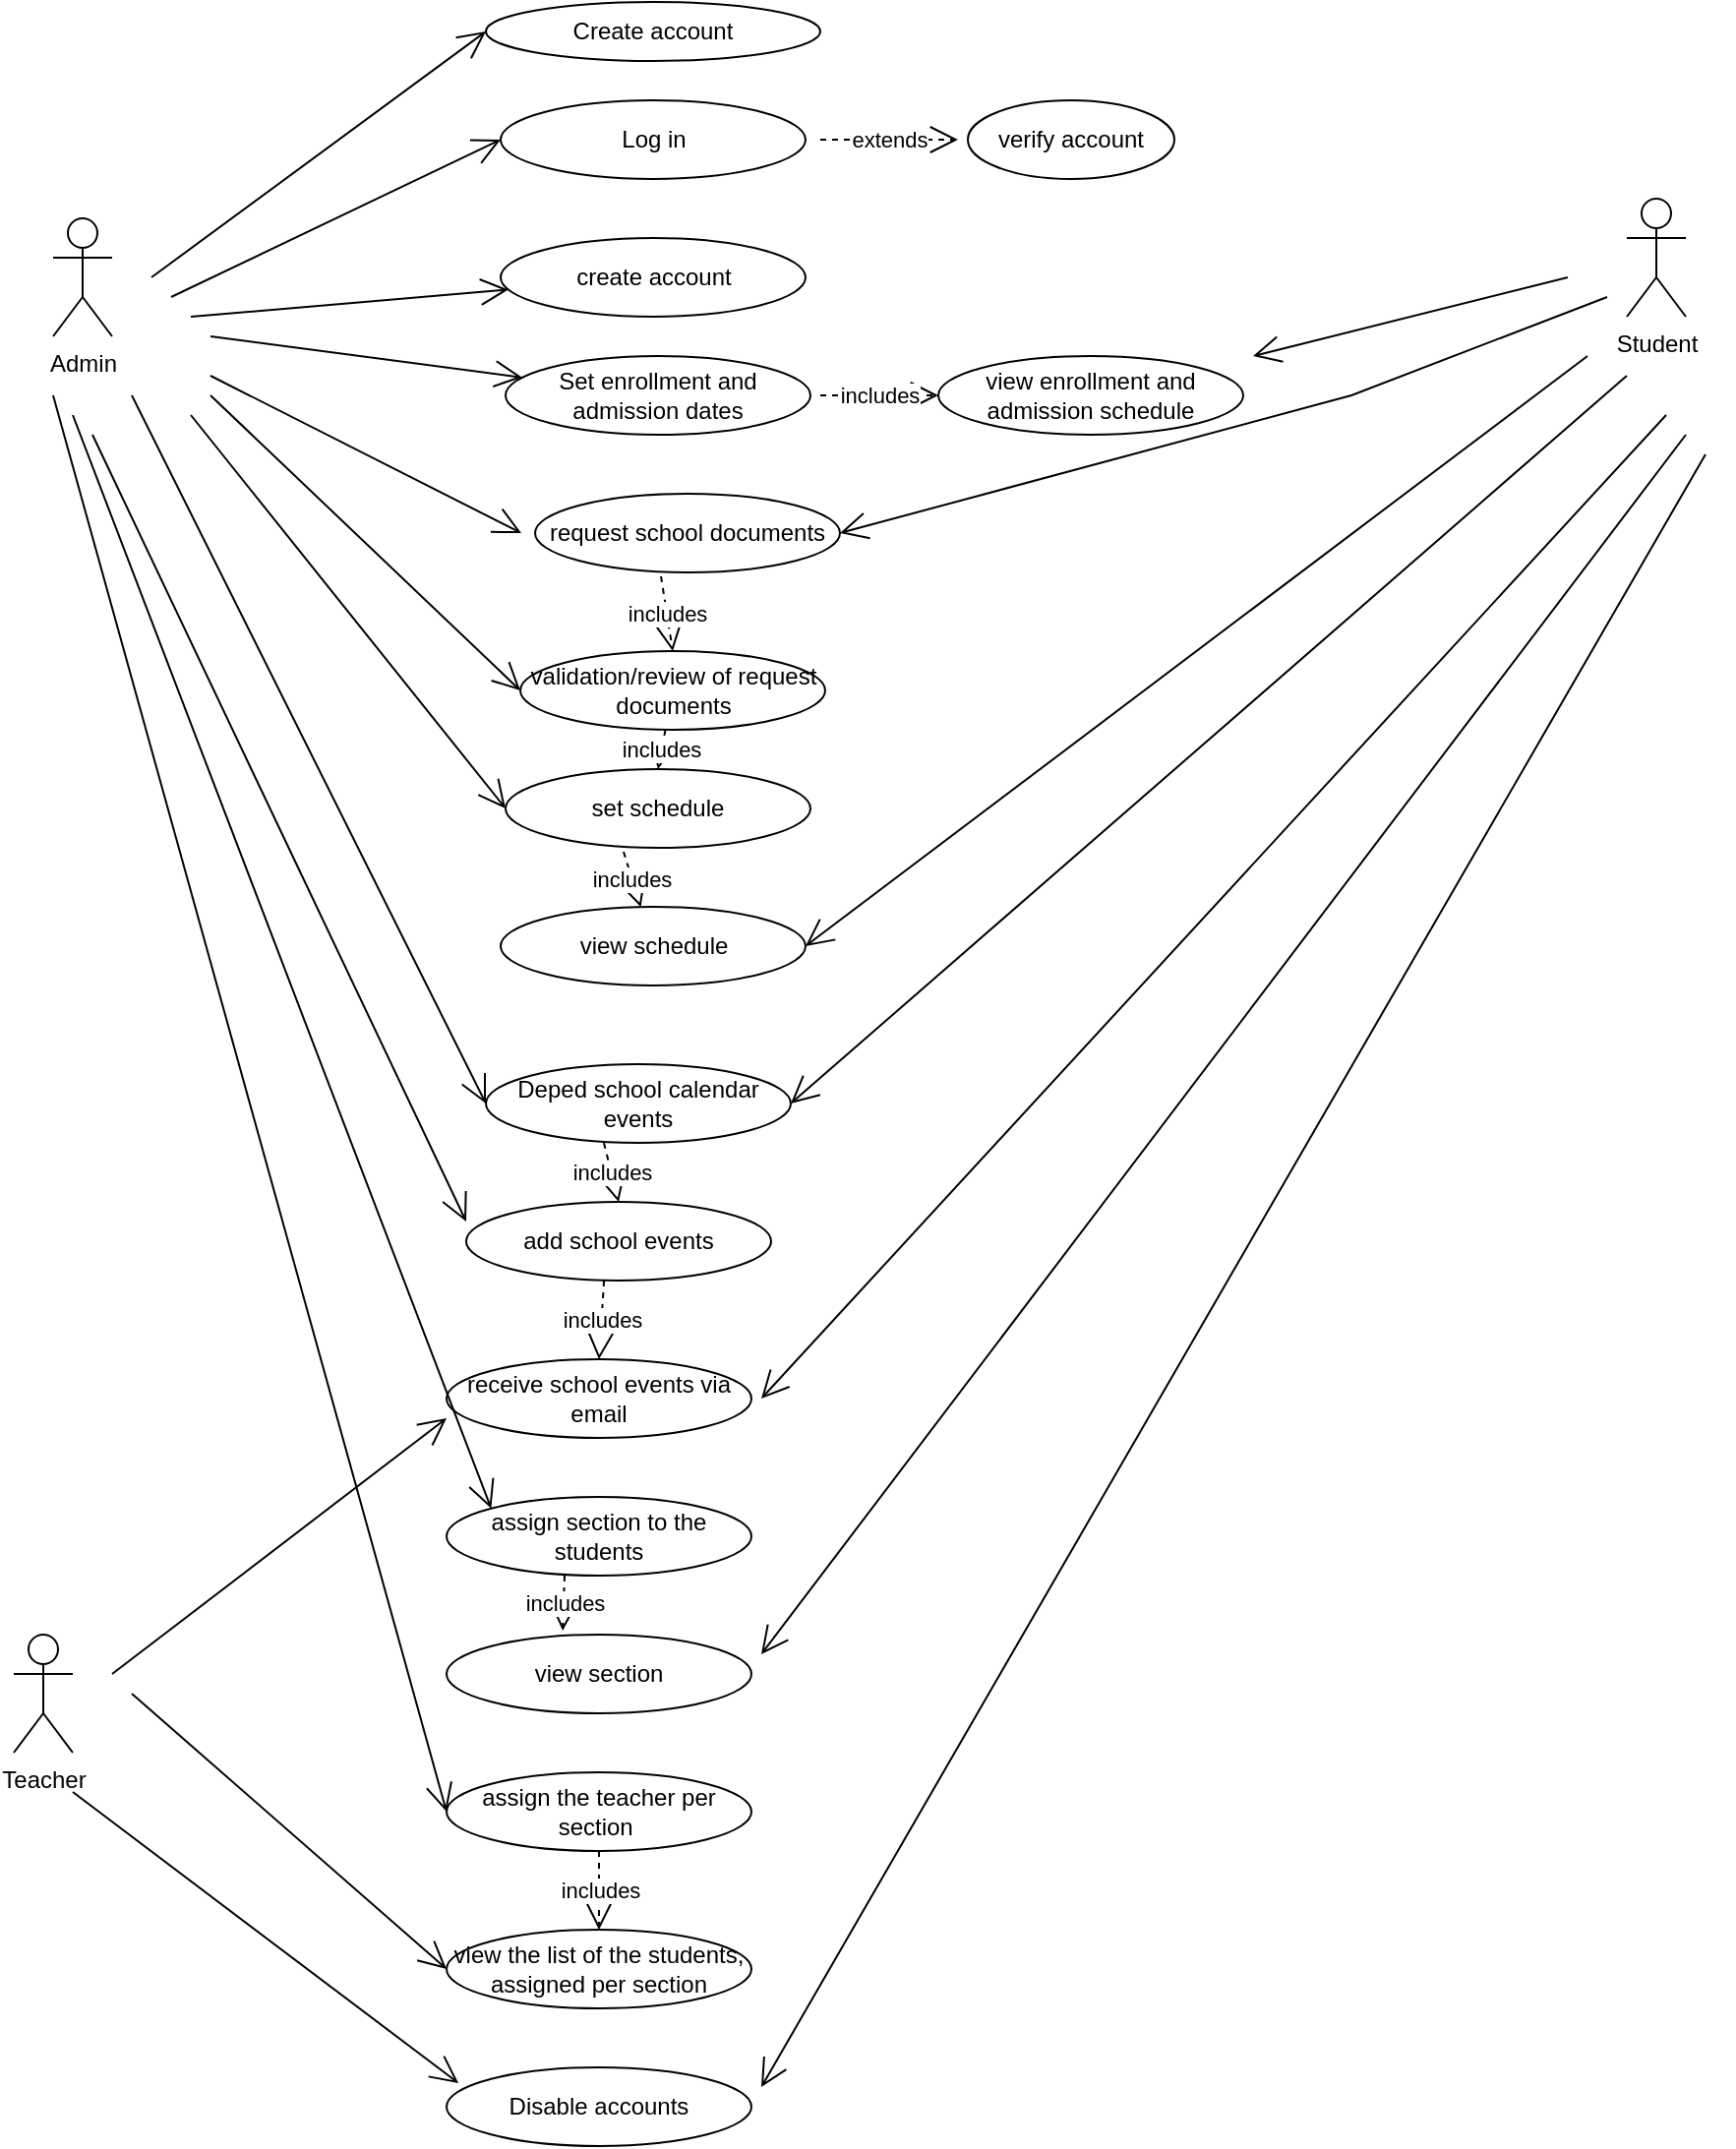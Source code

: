 <mxfile version="20.5.1" type="github">
  <diagram id="ZbTmdw-k6q-wAIDvrsB2" name="Page-1">
    <mxGraphModel dx="1690" dy="1863" grid="1" gridSize="10" guides="1" tooltips="1" connect="1" arrows="1" fold="1" page="1" pageScale="1" pageWidth="850" pageHeight="1100" math="0" shadow="0">
      <root>
        <mxCell id="0" />
        <mxCell id="1" parent="0" />
        <mxCell id="fcRQ1zOnm9zzdm4BlzEY-2" value="Create account" style="ellipse;whiteSpace=wrap;html=1;" vertex="1" parent="1">
          <mxGeometry x="280" y="380" width="170" height="30" as="geometry" />
        </mxCell>
        <mxCell id="fcRQ1zOnm9zzdm4BlzEY-24" value="verify account" style="ellipse;whiteSpace=wrap;html=1;" vertex="1" parent="1">
          <mxGeometry x="525" y="430" width="105" height="40" as="geometry" />
        </mxCell>
        <mxCell id="fcRQ1zOnm9zzdm4BlzEY-25" value="Log in" style="ellipse;whiteSpace=wrap;html=1;" vertex="1" parent="1">
          <mxGeometry x="287.5" y="430" width="155" height="40" as="geometry" />
        </mxCell>
        <mxCell id="fcRQ1zOnm9zzdm4BlzEY-28" value="Teacher" style="shape=umlActor;verticalLabelPosition=bottom;verticalAlign=top;html=1;" vertex="1" parent="1">
          <mxGeometry x="40" y="1210" width="30" height="60" as="geometry" />
        </mxCell>
        <mxCell id="fcRQ1zOnm9zzdm4BlzEY-29" value="Student" style="shape=umlActor;verticalLabelPosition=bottom;verticalAlign=top;html=1;" vertex="1" parent="1">
          <mxGeometry x="860" y="480" width="30" height="60" as="geometry" />
        </mxCell>
        <mxCell id="fcRQ1zOnm9zzdm4BlzEY-30" value="Admin" style="shape=umlActor;verticalLabelPosition=bottom;verticalAlign=top;html=1;" vertex="1" parent="1">
          <mxGeometry x="60" y="490" width="30" height="60" as="geometry" />
        </mxCell>
        <mxCell id="fcRQ1zOnm9zzdm4BlzEY-36" value="extends" style="endArrow=open;endSize=12;dashed=1;html=1;rounded=0;" edge="1" parent="1">
          <mxGeometry width="160" relative="1" as="geometry">
            <mxPoint x="450" y="450" as="sourcePoint" />
            <mxPoint x="520" y="450" as="targetPoint" />
          </mxGeometry>
        </mxCell>
        <mxCell id="fcRQ1zOnm9zzdm4BlzEY-37" value="create account" style="ellipse;whiteSpace=wrap;html=1;" vertex="1" parent="1">
          <mxGeometry x="287.5" y="500" width="155" height="40" as="geometry" />
        </mxCell>
        <mxCell id="fcRQ1zOnm9zzdm4BlzEY-38" value="Set enrollment and admission dates" style="ellipse;whiteSpace=wrap;html=1;" vertex="1" parent="1">
          <mxGeometry x="290" y="560" width="155" height="40" as="geometry" />
        </mxCell>
        <mxCell id="fcRQ1zOnm9zzdm4BlzEY-39" value="view enrollment and admission schedule" style="ellipse;whiteSpace=wrap;html=1;" vertex="1" parent="1">
          <mxGeometry x="510" y="560" width="155" height="40" as="geometry" />
        </mxCell>
        <mxCell id="fcRQ1zOnm9zzdm4BlzEY-40" value="includes" style="endArrow=open;endSize=12;dashed=1;html=1;rounded=0;" edge="1" parent="1" target="fcRQ1zOnm9zzdm4BlzEY-39">
          <mxGeometry width="160" relative="1" as="geometry">
            <mxPoint x="450" y="580" as="sourcePoint" />
            <mxPoint x="530" y="460" as="targetPoint" />
            <Array as="points">
              <mxPoint x="470" y="580" />
            </Array>
          </mxGeometry>
        </mxCell>
        <mxCell id="fcRQ1zOnm9zzdm4BlzEY-41" value="request school documents" style="ellipse;whiteSpace=wrap;html=1;" vertex="1" parent="1">
          <mxGeometry x="305" y="630" width="155" height="40" as="geometry" />
        </mxCell>
        <mxCell id="fcRQ1zOnm9zzdm4BlzEY-43" value="" style="endArrow=open;endFill=1;endSize=12;html=1;rounded=0;entryX=1;entryY=0.5;entryDx=0;entryDy=0;" edge="1" parent="1" target="fcRQ1zOnm9zzdm4BlzEY-41">
          <mxGeometry width="160" relative="1" as="geometry">
            <mxPoint x="850" y="530" as="sourcePoint" />
            <mxPoint x="750" y="730" as="targetPoint" />
            <Array as="points">
              <mxPoint x="720" y="580" />
            </Array>
          </mxGeometry>
        </mxCell>
        <mxCell id="fcRQ1zOnm9zzdm4BlzEY-44" value="validation/review of request documents" style="ellipse;whiteSpace=wrap;html=1;" vertex="1" parent="1">
          <mxGeometry x="297.5" y="710" width="155" height="40" as="geometry" />
        </mxCell>
        <mxCell id="fcRQ1zOnm9zzdm4BlzEY-45" value="set schedule" style="ellipse;whiteSpace=wrap;html=1;" vertex="1" parent="1">
          <mxGeometry x="290" y="770" width="155" height="40" as="geometry" />
        </mxCell>
        <mxCell id="fcRQ1zOnm9zzdm4BlzEY-46" value="view schedule" style="ellipse;whiteSpace=wrap;html=1;" vertex="1" parent="1">
          <mxGeometry x="287.5" y="840" width="155" height="40" as="geometry" />
        </mxCell>
        <mxCell id="fcRQ1zOnm9zzdm4BlzEY-47" value="includes" style="endArrow=open;endSize=12;dashed=1;html=1;rounded=0;entryX=0.5;entryY=0;entryDx=0;entryDy=0;exitX=0.413;exitY=1.05;exitDx=0;exitDy=0;exitPerimeter=0;" edge="1" parent="1" source="fcRQ1zOnm9zzdm4BlzEY-41" target="fcRQ1zOnm9zzdm4BlzEY-44">
          <mxGeometry width="160" relative="1" as="geometry">
            <mxPoint x="370" y="750" as="sourcePoint" />
            <mxPoint x="620" y="740" as="targetPoint" />
          </mxGeometry>
        </mxCell>
        <mxCell id="fcRQ1zOnm9zzdm4BlzEY-48" value="includes" style="endArrow=block;dashed=1;endFill=0;endSize=12;html=1;rounded=0;entryX=0.5;entryY=0;entryDx=0;entryDy=0;" edge="1" parent="1" source="fcRQ1zOnm9zzdm4BlzEY-44" target="fcRQ1zOnm9zzdm4BlzEY-45">
          <mxGeometry width="160" relative="1" as="geometry">
            <mxPoint x="560" y="710" as="sourcePoint" />
            <mxPoint x="290" y="740" as="targetPoint" />
          </mxGeometry>
        </mxCell>
        <mxCell id="fcRQ1zOnm9zzdm4BlzEY-49" value="includes" style="endArrow=block;dashed=1;endFill=0;endSize=12;html=1;rounded=0;exitX=0.387;exitY=1.05;exitDx=0;exitDy=0;exitPerimeter=0;" edge="1" parent="1" source="fcRQ1zOnm9zzdm4BlzEY-45" target="fcRQ1zOnm9zzdm4BlzEY-46">
          <mxGeometry width="160" relative="1" as="geometry">
            <mxPoint x="170" y="639.5" as="sourcePoint" />
            <mxPoint x="300" y="640" as="targetPoint" />
            <Array as="points" />
          </mxGeometry>
        </mxCell>
        <mxCell id="fcRQ1zOnm9zzdm4BlzEY-50" value="" style="endArrow=open;endFill=1;endSize=12;html=1;rounded=0;entryX=0;entryY=0.5;entryDx=0;entryDy=0;" edge="1" parent="1" target="fcRQ1zOnm9zzdm4BlzEY-2">
          <mxGeometry width="160" relative="1" as="geometry">
            <mxPoint x="110" y="520" as="sourcePoint" />
            <mxPoint x="270" y="520" as="targetPoint" />
          </mxGeometry>
        </mxCell>
        <mxCell id="fcRQ1zOnm9zzdm4BlzEY-51" value="" style="endArrow=open;endFill=1;endSize=12;html=1;rounded=0;entryX=0;entryY=0.5;entryDx=0;entryDy=0;" edge="1" parent="1" target="fcRQ1zOnm9zzdm4BlzEY-25">
          <mxGeometry width="160" relative="1" as="geometry">
            <mxPoint x="120" y="530" as="sourcePoint" />
            <mxPoint x="290" y="405" as="targetPoint" />
          </mxGeometry>
        </mxCell>
        <mxCell id="fcRQ1zOnm9zzdm4BlzEY-52" value="" style="endArrow=open;endFill=1;endSize=12;html=1;rounded=0;" edge="1" parent="1" target="fcRQ1zOnm9zzdm4BlzEY-37">
          <mxGeometry width="160" relative="1" as="geometry">
            <mxPoint x="130" y="540" as="sourcePoint" />
            <mxPoint x="297.5" y="460" as="targetPoint" />
          </mxGeometry>
        </mxCell>
        <mxCell id="fcRQ1zOnm9zzdm4BlzEY-53" value="" style="endArrow=open;endFill=1;endSize=12;html=1;rounded=0;" edge="1" parent="1" target="fcRQ1zOnm9zzdm4BlzEY-38">
          <mxGeometry width="160" relative="1" as="geometry">
            <mxPoint x="140" y="550" as="sourcePoint" />
            <mxPoint x="301.399" y="536.264" as="targetPoint" />
          </mxGeometry>
        </mxCell>
        <mxCell id="fcRQ1zOnm9zzdm4BlzEY-54" value="" style="endArrow=open;endFill=1;endSize=12;html=1;rounded=0;" edge="1" parent="1">
          <mxGeometry width="160" relative="1" as="geometry">
            <mxPoint x="140" y="570" as="sourcePoint" />
            <mxPoint x="298" y="650" as="targetPoint" />
          </mxGeometry>
        </mxCell>
        <mxCell id="fcRQ1zOnm9zzdm4BlzEY-55" value="" style="endArrow=open;endFill=1;endSize=12;html=1;rounded=0;entryX=0;entryY=0.5;entryDx=0;entryDy=0;" edge="1" parent="1" target="fcRQ1zOnm9zzdm4BlzEY-44">
          <mxGeometry width="160" relative="1" as="geometry">
            <mxPoint x="140" y="580" as="sourcePoint" />
            <mxPoint x="297.5" y="740" as="targetPoint" />
          </mxGeometry>
        </mxCell>
        <mxCell id="fcRQ1zOnm9zzdm4BlzEY-56" value="" style="endArrow=open;endFill=1;endSize=12;html=1;rounded=0;entryX=0;entryY=0.5;entryDx=0;entryDy=0;" edge="1" parent="1" target="fcRQ1zOnm9zzdm4BlzEY-45">
          <mxGeometry width="160" relative="1" as="geometry">
            <mxPoint x="130" y="590" as="sourcePoint" />
            <mxPoint x="280" y="780" as="targetPoint" />
          </mxGeometry>
        </mxCell>
        <mxCell id="fcRQ1zOnm9zzdm4BlzEY-58" value="" style="endArrow=open;endFill=1;endSize=12;html=1;rounded=0;" edge="1" parent="1">
          <mxGeometry width="160" relative="1" as="geometry">
            <mxPoint x="830" y="520" as="sourcePoint" />
            <mxPoint x="670" y="560" as="targetPoint" />
          </mxGeometry>
        </mxCell>
        <mxCell id="fcRQ1zOnm9zzdm4BlzEY-59" value="" style="endArrow=open;endFill=1;endSize=12;html=1;rounded=0;entryX=1;entryY=0.5;entryDx=0;entryDy=0;" edge="1" parent="1" target="fcRQ1zOnm9zzdm4BlzEY-46">
          <mxGeometry width="160" relative="1" as="geometry">
            <mxPoint x="840.0" y="560" as="sourcePoint" />
            <mxPoint x="680.0" y="600" as="targetPoint" />
          </mxGeometry>
        </mxCell>
        <mxCell id="fcRQ1zOnm9zzdm4BlzEY-60" value="Deped school calendar events" style="ellipse;whiteSpace=wrap;html=1;" vertex="1" parent="1">
          <mxGeometry x="280" y="920" width="155" height="40" as="geometry" />
        </mxCell>
        <mxCell id="fcRQ1zOnm9zzdm4BlzEY-61" value="add school events" style="ellipse;whiteSpace=wrap;html=1;" vertex="1" parent="1">
          <mxGeometry x="270" y="990" width="155" height="40" as="geometry" />
        </mxCell>
        <mxCell id="fcRQ1zOnm9zzdm4BlzEY-62" value="receive school events via email" style="ellipse;whiteSpace=wrap;html=1;" vertex="1" parent="1">
          <mxGeometry x="260" y="1070" width="155" height="40" as="geometry" />
        </mxCell>
        <mxCell id="fcRQ1zOnm9zzdm4BlzEY-63" value="assign section to the students" style="ellipse;whiteSpace=wrap;html=1;" vertex="1" parent="1">
          <mxGeometry x="260" y="1140" width="155" height="40" as="geometry" />
        </mxCell>
        <mxCell id="fcRQ1zOnm9zzdm4BlzEY-65" value="view the list of the students, assigned per section" style="ellipse;whiteSpace=wrap;html=1;" vertex="1" parent="1">
          <mxGeometry x="260" y="1360" width="155" height="40" as="geometry" />
        </mxCell>
        <mxCell id="fcRQ1zOnm9zzdm4BlzEY-67" value="includes" style="endArrow=block;dashed=1;endFill=0;endSize=12;html=1;rounded=0;entryX=0.5;entryY=0;entryDx=0;entryDy=0;exitX=0.387;exitY=1;exitDx=0;exitDy=0;exitPerimeter=0;" edge="1" parent="1" source="fcRQ1zOnm9zzdm4BlzEY-60" target="fcRQ1zOnm9zzdm4BlzEY-61">
          <mxGeometry width="160" relative="1" as="geometry">
            <mxPoint x="348" y="970" as="sourcePoint" />
            <mxPoint x="510" y="950" as="targetPoint" />
          </mxGeometry>
        </mxCell>
        <mxCell id="fcRQ1zOnm9zzdm4BlzEY-68" value="includes" style="endArrow=block;dashed=1;endFill=0;endSize=12;html=1;rounded=0;entryX=0.5;entryY=0;entryDx=0;entryDy=0;exitX=0.452;exitY=1;exitDx=0;exitDy=0;exitPerimeter=0;" edge="1" parent="1" source="fcRQ1zOnm9zzdm4BlzEY-61" target="fcRQ1zOnm9zzdm4BlzEY-62">
          <mxGeometry width="160" relative="1" as="geometry">
            <mxPoint x="330" y="1020" as="sourcePoint" />
            <mxPoint x="490" y="1020" as="targetPoint" />
          </mxGeometry>
        </mxCell>
        <mxCell id="fcRQ1zOnm9zzdm4BlzEY-69" value="Disable accounts" style="ellipse;whiteSpace=wrap;html=1;" vertex="1" parent="1">
          <mxGeometry x="260" y="1430" width="155" height="40" as="geometry" />
        </mxCell>
        <mxCell id="fcRQ1zOnm9zzdm4BlzEY-70" value="" style="endArrow=open;endFill=1;endSize=12;html=1;rounded=0;entryX=0;entryY=0.5;entryDx=0;entryDy=0;" edge="1" parent="1">
          <mxGeometry width="160" relative="1" as="geometry">
            <mxPoint x="100" y="580" as="sourcePoint" />
            <mxPoint x="280" y="940.0" as="targetPoint" />
          </mxGeometry>
        </mxCell>
        <mxCell id="fcRQ1zOnm9zzdm4BlzEY-71" value="" style="endArrow=open;endFill=1;endSize=12;html=1;rounded=0;entryX=0;entryY=0.75;entryDx=0;entryDy=0;entryPerimeter=0;" edge="1" parent="1" target="fcRQ1zOnm9zzdm4BlzEY-62">
          <mxGeometry width="160" relative="1" as="geometry">
            <mxPoint x="90" y="1230" as="sourcePoint" />
            <mxPoint x="250" y="1090" as="targetPoint" />
          </mxGeometry>
        </mxCell>
        <mxCell id="fcRQ1zOnm9zzdm4BlzEY-73" value="" style="endArrow=open;endFill=1;endSize=12;html=1;rounded=0;entryX=1;entryY=0.5;entryDx=0;entryDy=0;" edge="1" parent="1">
          <mxGeometry width="160" relative="1" as="geometry">
            <mxPoint x="860" y="570" as="sourcePoint" />
            <mxPoint x="435" y="940" as="targetPoint" />
          </mxGeometry>
        </mxCell>
        <mxCell id="fcRQ1zOnm9zzdm4BlzEY-74" value="" style="endArrow=open;endFill=1;endSize=12;html=1;rounded=0;" edge="1" parent="1">
          <mxGeometry width="160" relative="1" as="geometry">
            <mxPoint x="880" y="590" as="sourcePoint" />
            <mxPoint x="420" y="1090" as="targetPoint" />
          </mxGeometry>
        </mxCell>
        <mxCell id="fcRQ1zOnm9zzdm4BlzEY-75" value="" style="endArrow=open;endFill=1;endSize=12;html=1;rounded=0;" edge="1" parent="1">
          <mxGeometry width="160" relative="1" as="geometry">
            <mxPoint x="80" y="600" as="sourcePoint" />
            <mxPoint x="270" y="1000" as="targetPoint" />
          </mxGeometry>
        </mxCell>
        <mxCell id="fcRQ1zOnm9zzdm4BlzEY-76" value="" style="endArrow=open;endFill=1;endSize=12;html=1;rounded=0;entryX=0;entryY=0;entryDx=0;entryDy=0;" edge="1" parent="1" target="fcRQ1zOnm9zzdm4BlzEY-63">
          <mxGeometry width="160" relative="1" as="geometry">
            <mxPoint x="70" y="590" as="sourcePoint" />
            <mxPoint x="250" y="1170" as="targetPoint" />
          </mxGeometry>
        </mxCell>
        <mxCell id="fcRQ1zOnm9zzdm4BlzEY-80" value="" style="endArrow=open;endFill=1;endSize=12;html=1;rounded=0;entryX=0;entryY=0.5;entryDx=0;entryDy=0;" edge="1" parent="1" target="fcRQ1zOnm9zzdm4BlzEY-65">
          <mxGeometry width="160" relative="1" as="geometry">
            <mxPoint x="100" y="1240" as="sourcePoint" />
            <mxPoint x="270" y="1110" as="targetPoint" />
          </mxGeometry>
        </mxCell>
        <mxCell id="fcRQ1zOnm9zzdm4BlzEY-81" value="assign the teacher per section&amp;nbsp;" style="ellipse;whiteSpace=wrap;html=1;" vertex="1" parent="1">
          <mxGeometry x="260" y="1280" width="155" height="40" as="geometry" />
        </mxCell>
        <mxCell id="fcRQ1zOnm9zzdm4BlzEY-82" value="view section" style="ellipse;whiteSpace=wrap;html=1;" vertex="1" parent="1">
          <mxGeometry x="260" y="1210" width="155" height="40" as="geometry" />
        </mxCell>
        <mxCell id="fcRQ1zOnm9zzdm4BlzEY-83" value="includes" style="endArrow=open;endSize=12;dashed=1;html=1;rounded=0;entryX=0.381;entryY=-0.05;entryDx=0;entryDy=0;entryPerimeter=0;" edge="1" parent="1" target="fcRQ1zOnm9zzdm4BlzEY-82">
          <mxGeometry width="160" relative="1" as="geometry">
            <mxPoint x="320" y="1180" as="sourcePoint" />
            <mxPoint x="480" y="1180" as="targetPoint" />
          </mxGeometry>
        </mxCell>
        <mxCell id="fcRQ1zOnm9zzdm4BlzEY-84" value="includes" style="endArrow=open;endSize=12;dashed=1;html=1;rounded=0;exitX=0.5;exitY=1;exitDx=0;exitDy=0;" edge="1" parent="1" source="fcRQ1zOnm9zzdm4BlzEY-81" target="fcRQ1zOnm9zzdm4BlzEY-65">
          <mxGeometry width="160" relative="1" as="geometry">
            <mxPoint x="270" y="1220" as="sourcePoint" />
            <mxPoint x="430" y="1220" as="targetPoint" />
          </mxGeometry>
        </mxCell>
        <mxCell id="fcRQ1zOnm9zzdm4BlzEY-85" value="" style="endArrow=open;endFill=1;endSize=12;html=1;rounded=0;entryX=0.039;entryY=0.2;entryDx=0;entryDy=0;entryPerimeter=0;" edge="1" parent="1" target="fcRQ1zOnm9zzdm4BlzEY-69">
          <mxGeometry width="160" relative="1" as="geometry">
            <mxPoint x="70" y="1290" as="sourcePoint" />
            <mxPoint x="276.474" y="1411.673" as="targetPoint" />
          </mxGeometry>
        </mxCell>
        <mxCell id="fcRQ1zOnm9zzdm4BlzEY-86" value="" style="endArrow=open;endFill=1;endSize=12;html=1;rounded=0;entryX=0;entryY=0.5;entryDx=0;entryDy=0;" edge="1" parent="1" target="fcRQ1zOnm9zzdm4BlzEY-81">
          <mxGeometry width="160" relative="1" as="geometry">
            <mxPoint x="60" y="580" as="sourcePoint" />
            <mxPoint x="292.877" y="1155.812" as="targetPoint" />
          </mxGeometry>
        </mxCell>
        <mxCell id="fcRQ1zOnm9zzdm4BlzEY-87" value="" style="endArrow=open;endFill=1;endSize=12;html=1;rounded=0;" edge="1" parent="1">
          <mxGeometry width="160" relative="1" as="geometry">
            <mxPoint x="890" y="600" as="sourcePoint" />
            <mxPoint x="420" y="1220" as="targetPoint" />
          </mxGeometry>
        </mxCell>
        <mxCell id="fcRQ1zOnm9zzdm4BlzEY-88" value="" style="endArrow=open;endFill=1;endSize=12;html=1;rounded=0;" edge="1" parent="1">
          <mxGeometry width="160" relative="1" as="geometry">
            <mxPoint x="900" y="610" as="sourcePoint" />
            <mxPoint x="420" y="1440" as="targetPoint" />
          </mxGeometry>
        </mxCell>
      </root>
    </mxGraphModel>
  </diagram>
</mxfile>
